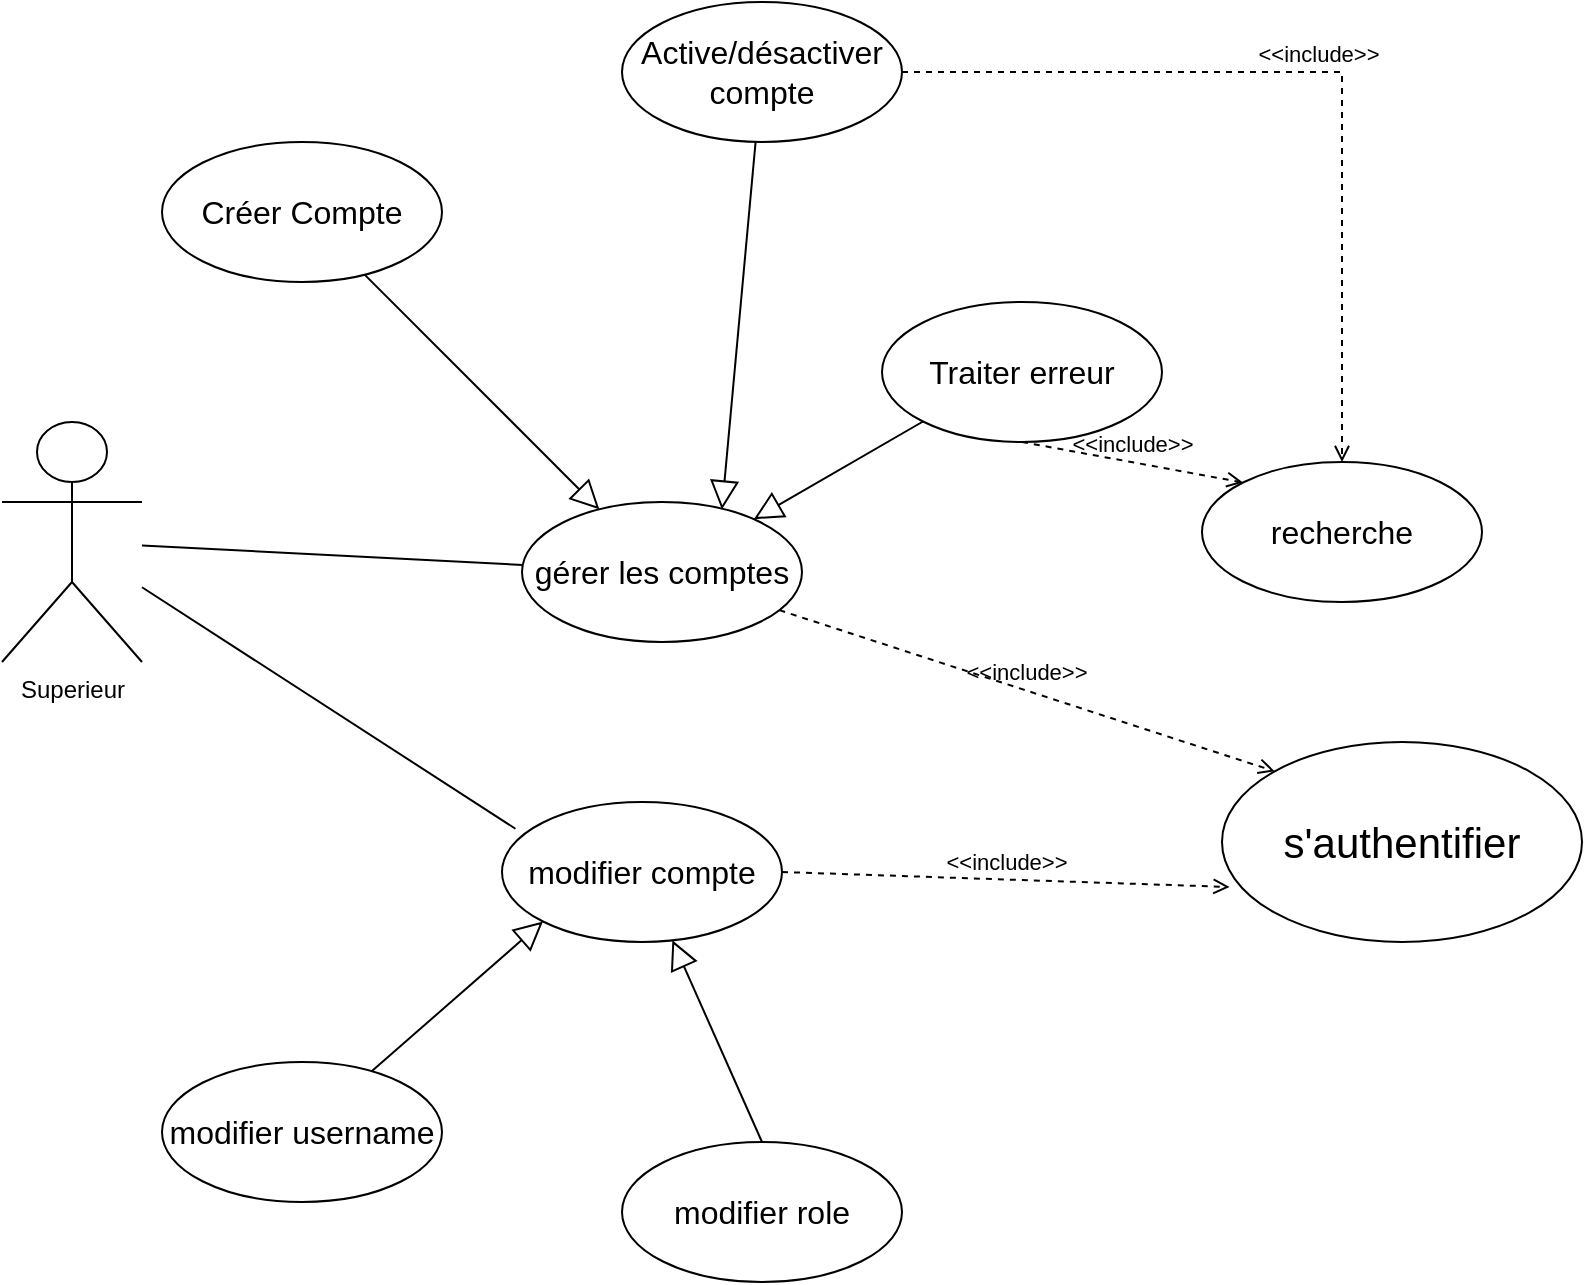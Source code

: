 <mxfile version="21.2.9" type="device">
  <diagram name="Page-1" id="JGjeTt0v-IsgGG0zKTaS">
    <mxGraphModel dx="1100" dy="605" grid="1" gridSize="10" guides="1" tooltips="1" connect="1" arrows="1" fold="1" page="1" pageScale="1" pageWidth="900" pageHeight="900" math="0" shadow="0">
      <root>
        <mxCell id="0" />
        <mxCell id="1" parent="0" />
        <mxCell id="w74tCO-8Fq-XeEqIFPl6-1" value="Superieur" style="shape=umlActor;verticalLabelPosition=bottom;verticalAlign=top;html=1;outlineConnect=0;" vertex="1" parent="1">
          <mxGeometry x="60" y="390" width="70" height="120" as="geometry" />
        </mxCell>
        <mxCell id="w74tCO-8Fq-XeEqIFPl6-2" value="Traiter erreur" style="ellipse;whiteSpace=wrap;html=1;fontSize=16;" vertex="1" parent="1">
          <mxGeometry x="500" y="330" width="140" height="70" as="geometry" />
        </mxCell>
        <mxCell id="w74tCO-8Fq-XeEqIFPl6-3" value="Créer Compte" style="ellipse;whiteSpace=wrap;html=1;fontSize=16;" vertex="1" parent="1">
          <mxGeometry x="140" y="250" width="140" height="70" as="geometry" />
        </mxCell>
        <mxCell id="w74tCO-8Fq-XeEqIFPl6-4" value="gérer les comptes" style="ellipse;whiteSpace=wrap;html=1;fontSize=16;" vertex="1" parent="1">
          <mxGeometry x="320" y="430" width="140" height="70" as="geometry" />
        </mxCell>
        <mxCell id="w74tCO-8Fq-XeEqIFPl6-6" value="" style="edgeStyle=none;html=1;endArrow=none;verticalAlign=bottom;rounded=0;" edge="1" parent="1" source="w74tCO-8Fq-XeEqIFPl6-1" target="w74tCO-8Fq-XeEqIFPl6-4">
          <mxGeometry width="160" relative="1" as="geometry">
            <mxPoint x="260" y="560" as="sourcePoint" />
            <mxPoint x="420" y="560" as="targetPoint" />
          </mxGeometry>
        </mxCell>
        <mxCell id="w74tCO-8Fq-XeEqIFPl6-7" value="recherche" style="ellipse;whiteSpace=wrap;html=1;fontSize=16;" vertex="1" parent="1">
          <mxGeometry x="660" y="410" width="140" height="70" as="geometry" />
        </mxCell>
        <mxCell id="w74tCO-8Fq-XeEqIFPl6-10" style="edgeStyle=orthogonalEdgeStyle;rounded=0;orthogonalLoop=1;jettySize=auto;html=1;exitX=0.5;exitY=1;exitDx=0;exitDy=0;" edge="1" parent="1" source="w74tCO-8Fq-XeEqIFPl6-3" target="w74tCO-8Fq-XeEqIFPl6-3">
          <mxGeometry relative="1" as="geometry" />
        </mxCell>
        <mxCell id="w74tCO-8Fq-XeEqIFPl6-13" value="modifier compte" style="ellipse;whiteSpace=wrap;html=1;fontSize=16;" vertex="1" parent="1">
          <mxGeometry x="310" y="580" width="140" height="70" as="geometry" />
        </mxCell>
        <mxCell id="w74tCO-8Fq-XeEqIFPl6-15" value="" style="edgeStyle=none;html=1;endArrow=none;verticalAlign=bottom;rounded=0;entryX=0.048;entryY=0.191;entryDx=0;entryDy=0;entryPerimeter=0;" edge="1" parent="1" source="w74tCO-8Fq-XeEqIFPl6-1" target="w74tCO-8Fq-XeEqIFPl6-13">
          <mxGeometry width="160" relative="1" as="geometry">
            <mxPoint x="150" y="456" as="sourcePoint" />
            <mxPoint x="325" y="387" as="targetPoint" />
          </mxGeometry>
        </mxCell>
        <mxCell id="w74tCO-8Fq-XeEqIFPl6-18" value="" style="edgeStyle=none;html=1;endArrow=block;endFill=0;endSize=12;verticalAlign=bottom;rounded=0;exitX=0;exitY=1;exitDx=0;exitDy=0;" edge="1" parent="1" source="w74tCO-8Fq-XeEqIFPl6-2" target="w74tCO-8Fq-XeEqIFPl6-4">
          <mxGeometry width="160" relative="1" as="geometry">
            <mxPoint x="390" y="390" as="sourcePoint" />
            <mxPoint x="550" y="390" as="targetPoint" />
          </mxGeometry>
        </mxCell>
        <mxCell id="w74tCO-8Fq-XeEqIFPl6-19" value="Active/désactiver compte" style="ellipse;whiteSpace=wrap;html=1;fontSize=16;" vertex="1" parent="1">
          <mxGeometry x="370" y="180" width="140" height="70" as="geometry" />
        </mxCell>
        <mxCell id="w74tCO-8Fq-XeEqIFPl6-20" value="" style="edgeStyle=none;html=1;endArrow=block;endFill=0;endSize=12;verticalAlign=bottom;rounded=0;" edge="1" parent="1" source="w74tCO-8Fq-XeEqIFPl6-3" target="w74tCO-8Fq-XeEqIFPl6-4">
          <mxGeometry width="160" relative="1" as="geometry">
            <mxPoint x="150" y="330" as="sourcePoint" />
            <mxPoint x="310" y="330" as="targetPoint" />
          </mxGeometry>
        </mxCell>
        <mxCell id="w74tCO-8Fq-XeEqIFPl6-21" value="" style="edgeStyle=none;html=1;endArrow=block;endFill=0;endSize=12;verticalAlign=bottom;rounded=0;entryX=0.714;entryY=0.054;entryDx=0;entryDy=0;entryPerimeter=0;" edge="1" parent="1" source="w74tCO-8Fq-XeEqIFPl6-19" target="w74tCO-8Fq-XeEqIFPl6-4">
          <mxGeometry width="160" relative="1" as="geometry">
            <mxPoint x="500" y="370" as="sourcePoint" />
            <mxPoint x="660" y="370" as="targetPoint" />
          </mxGeometry>
        </mxCell>
        <mxCell id="w74tCO-8Fq-XeEqIFPl6-22" value="&amp;lt;&amp;lt;include&amp;gt;&amp;gt;" style="edgeStyle=none;html=1;endArrow=open;verticalAlign=bottom;dashed=1;labelBackgroundColor=none;rounded=0;exitX=1;exitY=0.5;exitDx=0;exitDy=0;" edge="1" parent="1" source="w74tCO-8Fq-XeEqIFPl6-19" target="w74tCO-8Fq-XeEqIFPl6-7">
          <mxGeometry width="160" relative="1" as="geometry">
            <mxPoint x="500" y="370" as="sourcePoint" />
            <mxPoint x="710" y="350" as="targetPoint" />
            <Array as="points">
              <mxPoint x="730" y="215" />
            </Array>
          </mxGeometry>
        </mxCell>
        <mxCell id="w74tCO-8Fq-XeEqIFPl6-23" value="&amp;lt;&amp;lt;include&amp;gt;&amp;gt;" style="edgeStyle=none;html=1;endArrow=open;verticalAlign=bottom;dashed=1;labelBackgroundColor=none;rounded=0;exitX=0.5;exitY=1;exitDx=0;exitDy=0;entryX=0;entryY=0;entryDx=0;entryDy=0;" edge="1" parent="1" source="w74tCO-8Fq-XeEqIFPl6-2" target="w74tCO-8Fq-XeEqIFPl6-7">
          <mxGeometry width="160" relative="1" as="geometry">
            <mxPoint x="500" y="370" as="sourcePoint" />
            <mxPoint x="660" y="370" as="targetPoint" />
          </mxGeometry>
        </mxCell>
        <mxCell id="w74tCO-8Fq-XeEqIFPl6-24" value="modifier username" style="ellipse;whiteSpace=wrap;html=1;fontSize=16;" vertex="1" parent="1">
          <mxGeometry x="140" y="710" width="140" height="70" as="geometry" />
        </mxCell>
        <mxCell id="w74tCO-8Fq-XeEqIFPl6-25" value="modifier role" style="ellipse;whiteSpace=wrap;html=1;fontSize=16;" vertex="1" parent="1">
          <mxGeometry x="370" y="750" width="140" height="70" as="geometry" />
        </mxCell>
        <mxCell id="w74tCO-8Fq-XeEqIFPl6-26" value="" style="edgeStyle=none;html=1;endArrow=block;endFill=0;endSize=12;verticalAlign=bottom;rounded=0;exitX=0.5;exitY=0;exitDx=0;exitDy=0;" edge="1" parent="1" source="w74tCO-8Fq-XeEqIFPl6-25" target="w74tCO-8Fq-XeEqIFPl6-13">
          <mxGeometry width="160" relative="1" as="geometry">
            <mxPoint x="500" y="750" as="sourcePoint" />
            <mxPoint x="660" y="750" as="targetPoint" />
          </mxGeometry>
        </mxCell>
        <mxCell id="w74tCO-8Fq-XeEqIFPl6-27" value="" style="edgeStyle=none;html=1;endArrow=block;endFill=0;endSize=12;verticalAlign=bottom;rounded=0;entryX=0;entryY=1;entryDx=0;entryDy=0;" edge="1" parent="1" source="w74tCO-8Fq-XeEqIFPl6-24" target="w74tCO-8Fq-XeEqIFPl6-13">
          <mxGeometry width="160" relative="1" as="geometry">
            <mxPoint x="450" y="760" as="sourcePoint" />
            <mxPoint x="405" y="659" as="targetPoint" />
          </mxGeometry>
        </mxCell>
        <mxCell id="w74tCO-8Fq-XeEqIFPl6-30" value="s&#39;authentifier" style="ellipse;whiteSpace=wrap;html=1;fontSize=21;" vertex="1" parent="1">
          <mxGeometry x="670" y="550" width="180" height="100" as="geometry" />
        </mxCell>
        <mxCell id="w74tCO-8Fq-XeEqIFPl6-32" value="&amp;lt;&amp;lt;include&amp;gt;&amp;gt;" style="edgeStyle=none;html=1;endArrow=open;verticalAlign=bottom;dashed=1;labelBackgroundColor=none;rounded=0;entryX=0;entryY=0;entryDx=0;entryDy=0;" edge="1" parent="1" source="w74tCO-8Fq-XeEqIFPl6-4" target="w74tCO-8Fq-XeEqIFPl6-30">
          <mxGeometry width="160" relative="1" as="geometry">
            <mxPoint x="500" y="500" as="sourcePoint" />
            <mxPoint x="660" y="500" as="targetPoint" />
          </mxGeometry>
        </mxCell>
        <mxCell id="w74tCO-8Fq-XeEqIFPl6-33" value="&amp;lt;&amp;lt;include&amp;gt;&amp;gt;" style="edgeStyle=none;html=1;endArrow=open;verticalAlign=bottom;dashed=1;labelBackgroundColor=none;rounded=0;entryX=0.021;entryY=0.725;entryDx=0;entryDy=0;entryPerimeter=0;exitX=1;exitY=0.5;exitDx=0;exitDy=0;" edge="1" parent="1" source="w74tCO-8Fq-XeEqIFPl6-13" target="w74tCO-8Fq-XeEqIFPl6-30">
          <mxGeometry width="160" relative="1" as="geometry">
            <mxPoint x="459" y="494" as="sourcePoint" />
            <mxPoint x="706" y="575" as="targetPoint" />
          </mxGeometry>
        </mxCell>
      </root>
    </mxGraphModel>
  </diagram>
</mxfile>
